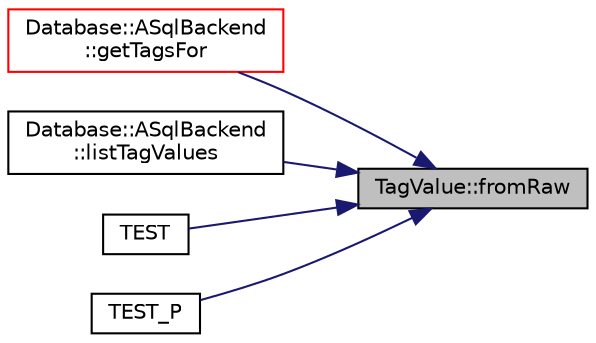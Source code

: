 digraph "TagValue::fromRaw"
{
 // LATEX_PDF_SIZE
  edge [fontname="Helvetica",fontsize="10",labelfontname="Helvetica",labelfontsize="10"];
  node [fontname="Helvetica",fontsize="10",shape=record];
  rankdir="RL";
  Node1 [label="TagValue::fromRaw",height=0.2,width=0.4,color="black", fillcolor="grey75", style="filled", fontcolor="black",tooltip=" "];
  Node1 -> Node2 [dir="back",color="midnightblue",fontsize="10",style="solid",fontname="Helvetica"];
  Node2 [label="Database::ASqlBackend\l::getTagsFor",height=0.2,width=0.4,color="red", fillcolor="white", style="filled",URL="$class_database_1_1_a_sql_backend.html#adcb6eb7ac6bcd49815d7b7e0f670c602",tooltip="get all tags assigned to photo"];
  Node1 -> Node10 [dir="back",color="midnightblue",fontsize="10",style="solid",fontname="Helvetica"];
  Node10 [label="Database::ASqlBackend\l::listTagValues",height=0.2,width=0.4,color="black", fillcolor="white", style="filled",URL="$class_database_1_1_a_sql_backend.html#a378dcd419d61056d0fbdf57f969304cb",tooltip="list all values of tag for photos matching provided filter"];
  Node1 -> Node11 [dir="back",color="midnightblue",fontsize="10",style="solid",fontname="Helvetica"];
  Node11 [label="TEST",height=0.2,width=0.4,color="black", fillcolor="white", style="filled",URL="$tag__value__tests_8cpp.html#a40363eb8ad0f181c0b6740f19ed059ff",tooltip=" "];
  Node1 -> Node12 [dir="back",color="midnightblue",fontsize="10",style="solid",fontname="Helvetica"];
  Node12 [label="TEST_P",height=0.2,width=0.4,color="black", fillcolor="white", style="filled",URL="$tag__value__tests_8cpp.html#ac8d3bbe646f874b92387cb698b813369",tooltip=" "];
}
